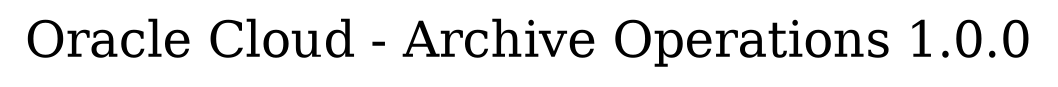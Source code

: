 digraph LexiconGraph {
graph[label="Oracle Cloud - Archive Operations 1.0.0", fontsize=24]
splines=true
}
